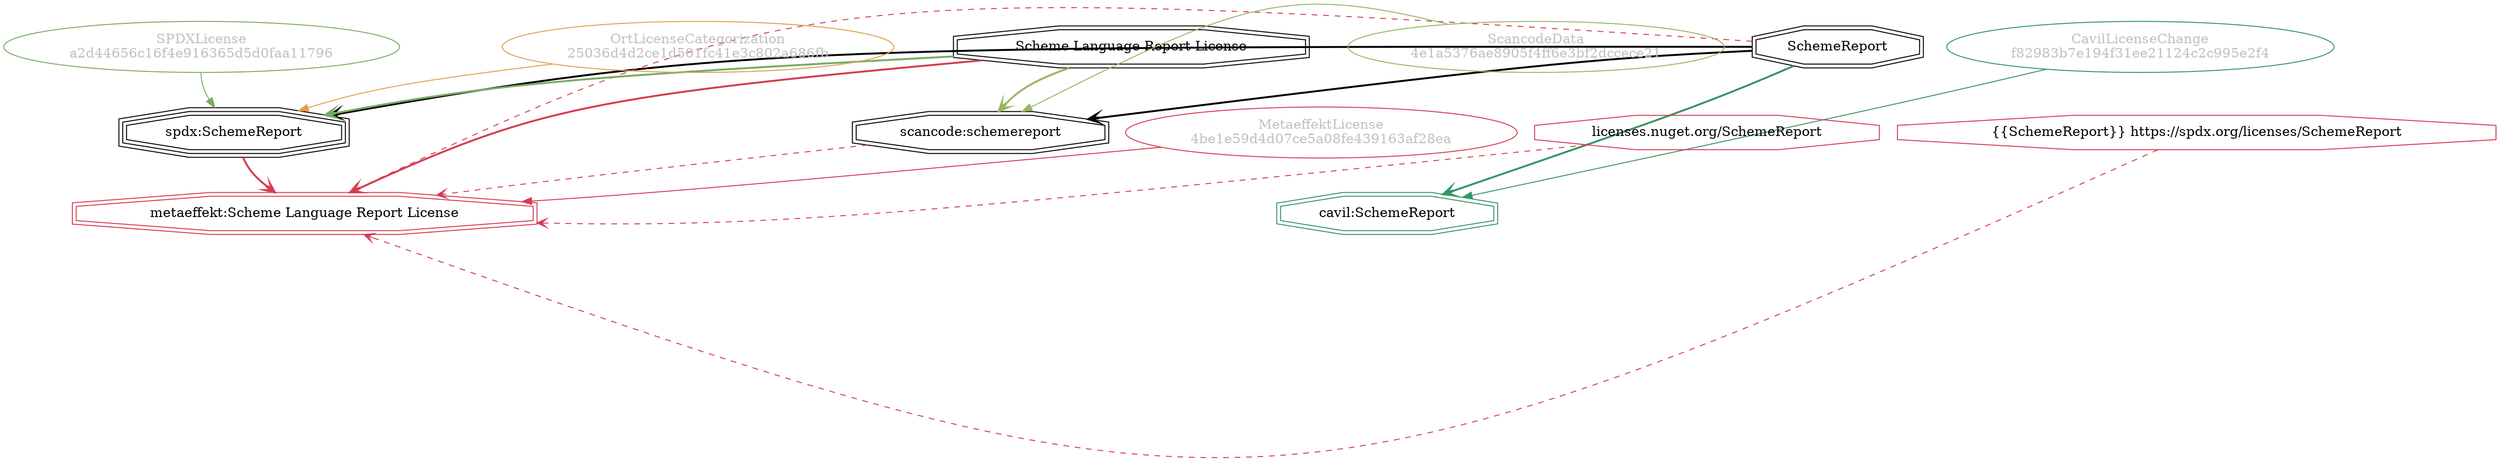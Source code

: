 strict digraph {
    node [shape=box];
    graph [splines=curved];
    1 [label="SPDXLicense\na2d44656c16f4e916365d5d0faa11796"
      ,fontcolor=gray
      ,color="#78ab63"
      ,fillcolor="beige;1"
      ,shape=ellipse];
    2 [label="spdx:SchemeReport"
      ,shape=tripleoctagon];
    3 [label=SchemeReport
      ,shape=doubleoctagon];
    4 [label="Scheme Language Report License"
      ,shape=doubleoctagon];
    20864 [label="ScancodeData\n4e1a5376ae8905f4ff6e3bf2dccece21"
          ,fontcolor=gray
          ,color="#98b561"
          ,fillcolor="beige;1"
          ,shape=ellipse];
    20865 [label="scancode:schemereport"
          ,shape=doubleoctagon];
    34725 [label="OrtLicenseCategorization\n25036d4d2ce1d501fc41e3c802a686fb"
          ,fontcolor=gray
          ,color="#e09d4b"
          ,fillcolor="beige;1"
          ,shape=ellipse];
    36978 [label="CavilLicenseChange\nf82983b7e194f31ee21124c2c995e2f4"
          ,fontcolor=gray
          ,color="#379469"
          ,fillcolor="beige;1"
          ,shape=ellipse];
    36979 [label="cavil:SchemeReport"
          ,color="#379469"
          ,shape=doubleoctagon];
    48289 [label="MetaeffektLicense\n4be1e59d4d07ce5a08fe439163af28ea"
          ,fontcolor=gray
          ,color="#d43d51"
          ,fillcolor="beige;1"
          ,shape=ellipse];
    48290 [label="metaeffekt:Scheme Language Report License"
          ,color="#d43d51"
          ,shape=doubleoctagon];
    48291 [label="licenses.nuget.org/SchemeReport"
          ,color="#d43d51"
          ,shape=octagon];
    48292 [label="{{SchemeReport}} https://spdx.org/licenses/SchemeReport"
          ,color="#d43d51"
          ,shape=octagon];
    1 -> 2 [weight=0.5
           ,color="#78ab63"];
    2 -> 48290 [style=bold
               ,arrowhead=vee
               ,weight=0.7
               ,color="#d43d51"];
    3 -> 2 [style=bold
           ,arrowhead=vee
           ,weight=0.7];
    3 -> 20865 [style=bold
               ,arrowhead=vee
               ,weight=0.7];
    3 -> 36979 [style=bold
               ,arrowhead=vee
               ,weight=0.7
               ,color="#379469"];
    3 -> 36979 [style=bold
               ,arrowhead=vee
               ,weight=0.7
               ,color="#379469"];
    3 -> 48290 [style=dashed
               ,arrowhead=vee
               ,weight=0.5
               ,color="#d43d51"];
    4 -> 2 [style=bold
           ,arrowhead=vee
           ,weight=0.7
           ,color="#78ab63"];
    4 -> 20865 [style=bold
               ,arrowhead=vee
               ,weight=0.7
               ,color="#98b561"];
    4 -> 48290 [style=bold
               ,arrowhead=vee
               ,weight=0.7
               ,color="#d43d51"];
    4 -> 48290 [style=bold
               ,arrowhead=vee
               ,weight=0.7
               ,color="#d43d51"];
    20864 -> 20865 [weight=0.5
                   ,color="#98b561"];
    20865 -> 48290 [style=dashed
                   ,arrowhead=vee
                   ,weight=0.5
                   ,color="#d43d51"];
    34725 -> 2 [weight=0.5
               ,color="#e09d4b"];
    36978 -> 36979 [weight=0.5
                   ,color="#379469"];
    48289 -> 48290 [weight=0.5
                   ,color="#d43d51"];
    48291 -> 48290 [style=dashed
                   ,arrowhead=vee
                   ,weight=0.5
                   ,color="#d43d51"];
    48292 -> 48290 [style=dashed
                   ,arrowhead=vee
                   ,weight=0.5
                   ,color="#d43d51"];
}
